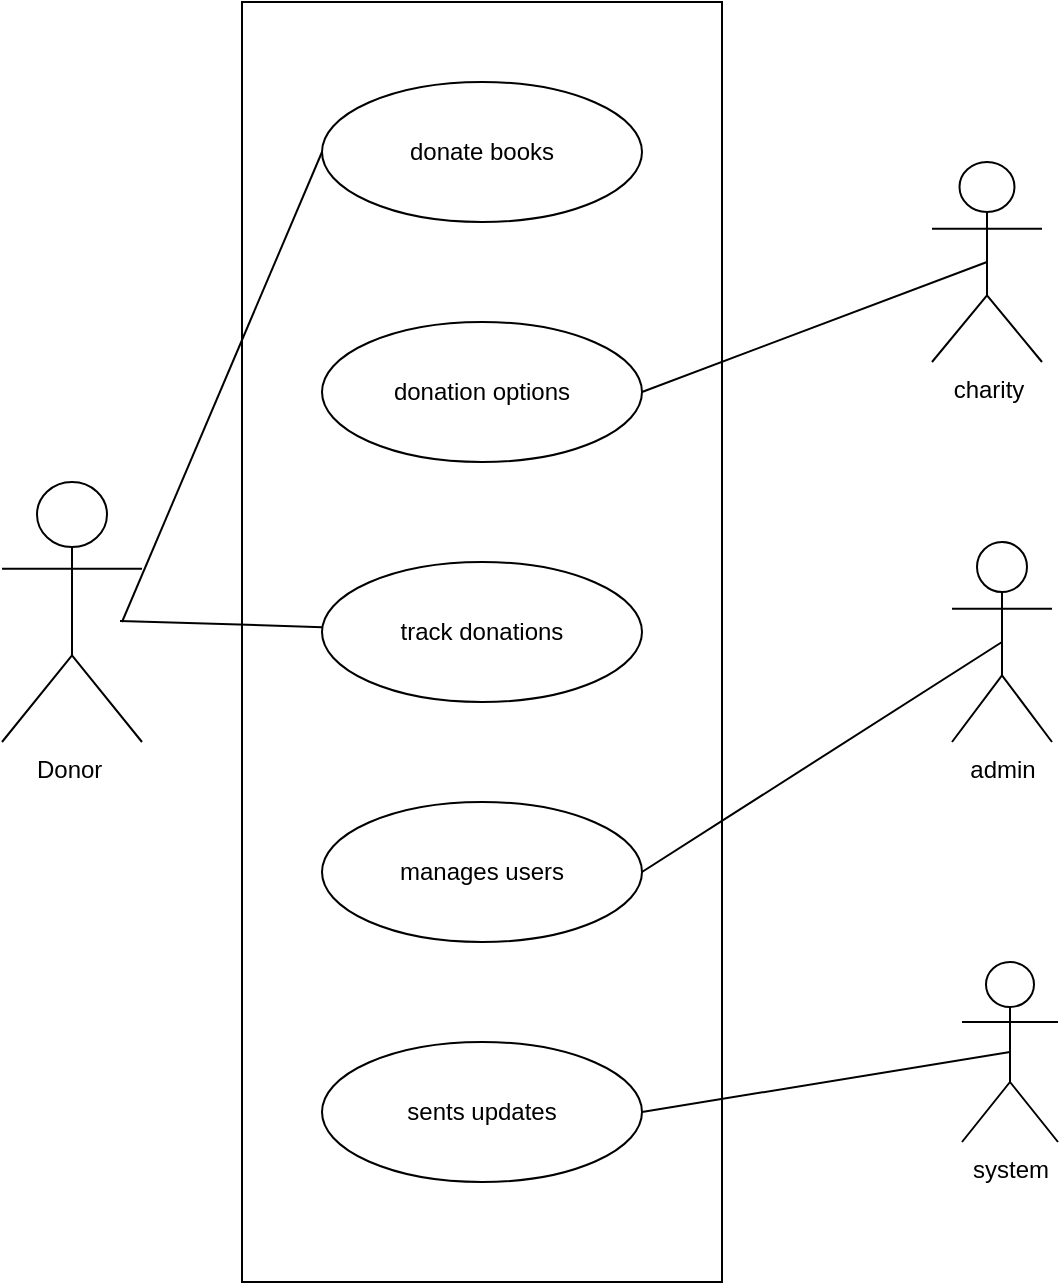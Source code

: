 <mxfile version="26.0.11">
  <diagram id="eRxzor7WdFnYO4_6t3mC" name="Page-1">
    <mxGraphModel dx="1222" dy="686" grid="0" gridSize="10" guides="1" tooltips="1" connect="1" arrows="1" fold="1" page="1" pageScale="1" pageWidth="1400" pageHeight="850" math="0" shadow="0">
      <root>
        <mxCell id="0" />
        <mxCell id="1" parent="0" />
        <mxCell id="jAe7VthMf-HbCrPOu7xg-1" value="Donor&amp;nbsp;" style="shape=umlActor;verticalLabelPosition=bottom;verticalAlign=top;html=1;outlineConnect=0;" vertex="1" parent="1">
          <mxGeometry x="200" y="280" width="70" height="130" as="geometry" />
        </mxCell>
        <mxCell id="jAe7VthMf-HbCrPOu7xg-3" value="" style="rounded=0;whiteSpace=wrap;html=1;fillColor=none;" vertex="1" parent="1">
          <mxGeometry x="320" y="40" width="240" height="640" as="geometry" />
        </mxCell>
        <mxCell id="jAe7VthMf-HbCrPOu7xg-4" value="" style="ellipse;whiteSpace=wrap;html=1;fillColor=none;" vertex="1" parent="1">
          <mxGeometry x="360" y="80" width="160" height="70" as="geometry" />
        </mxCell>
        <mxCell id="jAe7VthMf-HbCrPOu7xg-5" value="" style="ellipse;whiteSpace=wrap;html=1;fillColor=none;" vertex="1" parent="1">
          <mxGeometry x="360" y="200" width="160" height="70" as="geometry" />
        </mxCell>
        <mxCell id="jAe7VthMf-HbCrPOu7xg-6" value="" style="ellipse;whiteSpace=wrap;html=1;fillColor=none;" vertex="1" parent="1">
          <mxGeometry x="360" y="320" width="160" height="70" as="geometry" />
        </mxCell>
        <mxCell id="jAe7VthMf-HbCrPOu7xg-7" value="" style="ellipse;whiteSpace=wrap;html=1;fillColor=none;" vertex="1" parent="1">
          <mxGeometry x="360" y="440" width="160" height="70" as="geometry" />
        </mxCell>
        <mxCell id="jAe7VthMf-HbCrPOu7xg-8" value="" style="ellipse;whiteSpace=wrap;html=1;fillColor=none;" vertex="1" parent="1">
          <mxGeometry x="360" y="560" width="160" height="70" as="geometry" />
        </mxCell>
        <mxCell id="jAe7VthMf-HbCrPOu7xg-26" style="rounded=0;orthogonalLoop=1;jettySize=auto;html=1;exitX=0.5;exitY=0.5;exitDx=0;exitDy=0;exitPerimeter=0;endArrow=none;startFill=0;entryX=1;entryY=0.5;entryDx=0;entryDy=0;" edge="1" parent="1" source="jAe7VthMf-HbCrPOu7xg-9" target="jAe7VthMf-HbCrPOu7xg-5">
          <mxGeometry relative="1" as="geometry" />
        </mxCell>
        <mxCell id="jAe7VthMf-HbCrPOu7xg-9" value="charity" style="shape=umlActor;verticalLabelPosition=bottom;verticalAlign=top;html=1;outlineConnect=0;" vertex="1" parent="1">
          <mxGeometry x="665" y="120" width="55" height="100" as="geometry" />
        </mxCell>
        <mxCell id="jAe7VthMf-HbCrPOu7xg-10" value="admin" style="shape=umlActor;verticalLabelPosition=bottom;verticalAlign=top;html=1;outlineConnect=0;" vertex="1" parent="1">
          <mxGeometry x="675" y="310" width="50" height="100" as="geometry" />
        </mxCell>
        <mxCell id="jAe7VthMf-HbCrPOu7xg-28" style="rounded=0;orthogonalLoop=1;jettySize=auto;html=1;exitX=0.5;exitY=0.5;exitDx=0;exitDy=0;exitPerimeter=0;entryX=1;entryY=0.5;entryDx=0;entryDy=0;endArrow=none;startFill=0;" edge="1" parent="1" source="jAe7VthMf-HbCrPOu7xg-11" target="jAe7VthMf-HbCrPOu7xg-8">
          <mxGeometry relative="1" as="geometry" />
        </mxCell>
        <mxCell id="jAe7VthMf-HbCrPOu7xg-11" value="system" style="shape=umlActor;verticalLabelPosition=bottom;verticalAlign=top;html=1;outlineConnect=0;" vertex="1" parent="1">
          <mxGeometry x="680" y="520" width="48" height="90" as="geometry" />
        </mxCell>
        <mxCell id="jAe7VthMf-HbCrPOu7xg-14" value="donate books" style="text;html=1;align=center;verticalAlign=middle;whiteSpace=wrap;rounded=0;" vertex="1" parent="1">
          <mxGeometry x="400" y="100" width="80" height="30" as="geometry" />
        </mxCell>
        <mxCell id="jAe7VthMf-HbCrPOu7xg-15" value="donation options" style="text;html=1;align=center;verticalAlign=middle;whiteSpace=wrap;rounded=0;" vertex="1" parent="1">
          <mxGeometry x="385" y="220" width="110" height="30" as="geometry" />
        </mxCell>
        <mxCell id="jAe7VthMf-HbCrPOu7xg-16" value="track donations" style="text;html=1;align=center;verticalAlign=middle;whiteSpace=wrap;rounded=0;" vertex="1" parent="1">
          <mxGeometry x="385" y="340" width="110" height="30" as="geometry" />
        </mxCell>
        <mxCell id="jAe7VthMf-HbCrPOu7xg-17" value="manages users" style="text;html=1;align=center;verticalAlign=middle;whiteSpace=wrap;rounded=0;" vertex="1" parent="1">
          <mxGeometry x="395" y="460" width="90" height="30" as="geometry" />
        </mxCell>
        <mxCell id="jAe7VthMf-HbCrPOu7xg-18" value="sents updates" style="text;html=1;align=center;verticalAlign=middle;whiteSpace=wrap;rounded=0;" vertex="1" parent="1">
          <mxGeometry x="400" y="580" width="80" height="30" as="geometry" />
        </mxCell>
        <mxCell id="jAe7VthMf-HbCrPOu7xg-22" value="" style="endArrow=none;html=1;rounded=0;entryX=0;entryY=0.5;entryDx=0;entryDy=0;" edge="1" parent="1" target="jAe7VthMf-HbCrPOu7xg-4">
          <mxGeometry width="50" height="50" relative="1" as="geometry">
            <mxPoint x="260" y="350" as="sourcePoint" />
            <mxPoint x="310" y="300" as="targetPoint" />
          </mxGeometry>
        </mxCell>
        <mxCell id="jAe7VthMf-HbCrPOu7xg-24" value="" style="endArrow=none;html=1;rounded=0;" edge="1" parent="1" target="jAe7VthMf-HbCrPOu7xg-6">
          <mxGeometry width="50" height="50" relative="1" as="geometry">
            <mxPoint x="259" y="349.439" as="sourcePoint" />
            <mxPoint x="429" y="337" as="targetPoint" />
          </mxGeometry>
        </mxCell>
        <mxCell id="jAe7VthMf-HbCrPOu7xg-27" style="rounded=0;orthogonalLoop=1;jettySize=auto;html=1;exitX=0.5;exitY=0.5;exitDx=0;exitDy=0;exitPerimeter=0;entryX=1;entryY=0.5;entryDx=0;entryDy=0;endArrow=none;startFill=0;" edge="1" parent="1" source="jAe7VthMf-HbCrPOu7xg-10" target="jAe7VthMf-HbCrPOu7xg-7">
          <mxGeometry relative="1" as="geometry" />
        </mxCell>
      </root>
    </mxGraphModel>
  </diagram>
</mxfile>
